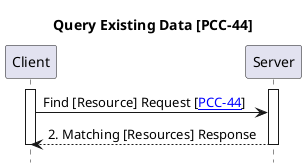 @startuml
skinparam svgDimensionStyle false
hide footbox

title Query Existing Data [PCC-44]

participant "Client" as Client
participant "Server" as Server
activate "Client"
activate "Server"
"Client" -> "Server" :Find [Resource] Request [[[https://build.fhir.org/ig/IHE/QEDm/branches/master/PCC-44.html PCC-44]]]
"Server" --> "Client" : 2. Matching [Resources] Response
deactivate "Client"
deactivate "Server"

@enduml
